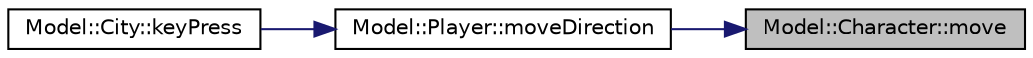 digraph "Model::Character::move"
{
 // LATEX_PDF_SIZE
  edge [fontname="Helvetica",fontsize="10",labelfontname="Helvetica",labelfontsize="10"];
  node [fontname="Helvetica",fontsize="10",shape=record];
  rankdir="RL";
  Node1 [label="Model::Character::move",height=0.2,width=0.4,color="black", fillcolor="grey75", style="filled", fontcolor="black",tooltip="move the item on the map with axis multipliers"];
  Node1 -> Node2 [dir="back",color="midnightblue",fontsize="10",style="solid",fontname="Helvetica"];
  Node2 [label="Model::Player::moveDirection",height=0.2,width=0.4,color="black", fillcolor="white", style="filled",URL="$class_model_1_1_player.html#abc93ae7810a5a346923078dffc5c6aaa",tooltip="moveDirection"];
  Node2 -> Node3 [dir="back",color="midnightblue",fontsize="10",style="solid",fontname="Helvetica"];
  Node3 [label="Model::City::keyPress",height=0.2,width=0.4,color="black", fillcolor="white", style="filled",URL="$class_model_1_1_city.html#aed16c5162f7695a6304754702244101b",tooltip="keyPress"];
}
